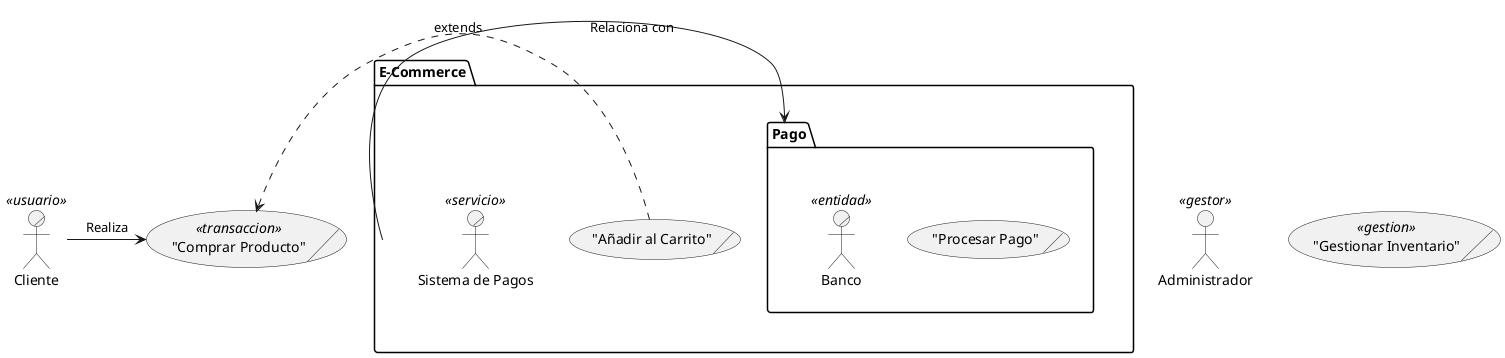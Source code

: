 @startuml Diagram
actor/ "Cliente" as actorCliente <<usuario>>
actor "Administrador" as actorAdmin <<gestor>>
usecase/ ("Comprar Producto") as useCaseCompra  <<transaccion>>
usecase/ ("Gestionar Inventario") as useCaseInventario  <<gestion>>
package "E-Commerce" as packageEcom {
usecase/ ("Añadir al Carrito") as useCaseCarrito 
actor/ "Sistema de Pagos" as actorPago <<servicio>>
package "Pago" as packagePago {
usecase/ ("Procesar Pago") as useCaseProcesarPago 
actor/ "Banco" as actorBanco <<entidad>>
}
}
actorCliente -right-> useCaseCompra:"Realiza"
useCaseCarrito .> useCaseCompra: extends
packageEcom -left-> packagePago:"Relaciona con"
@enduml